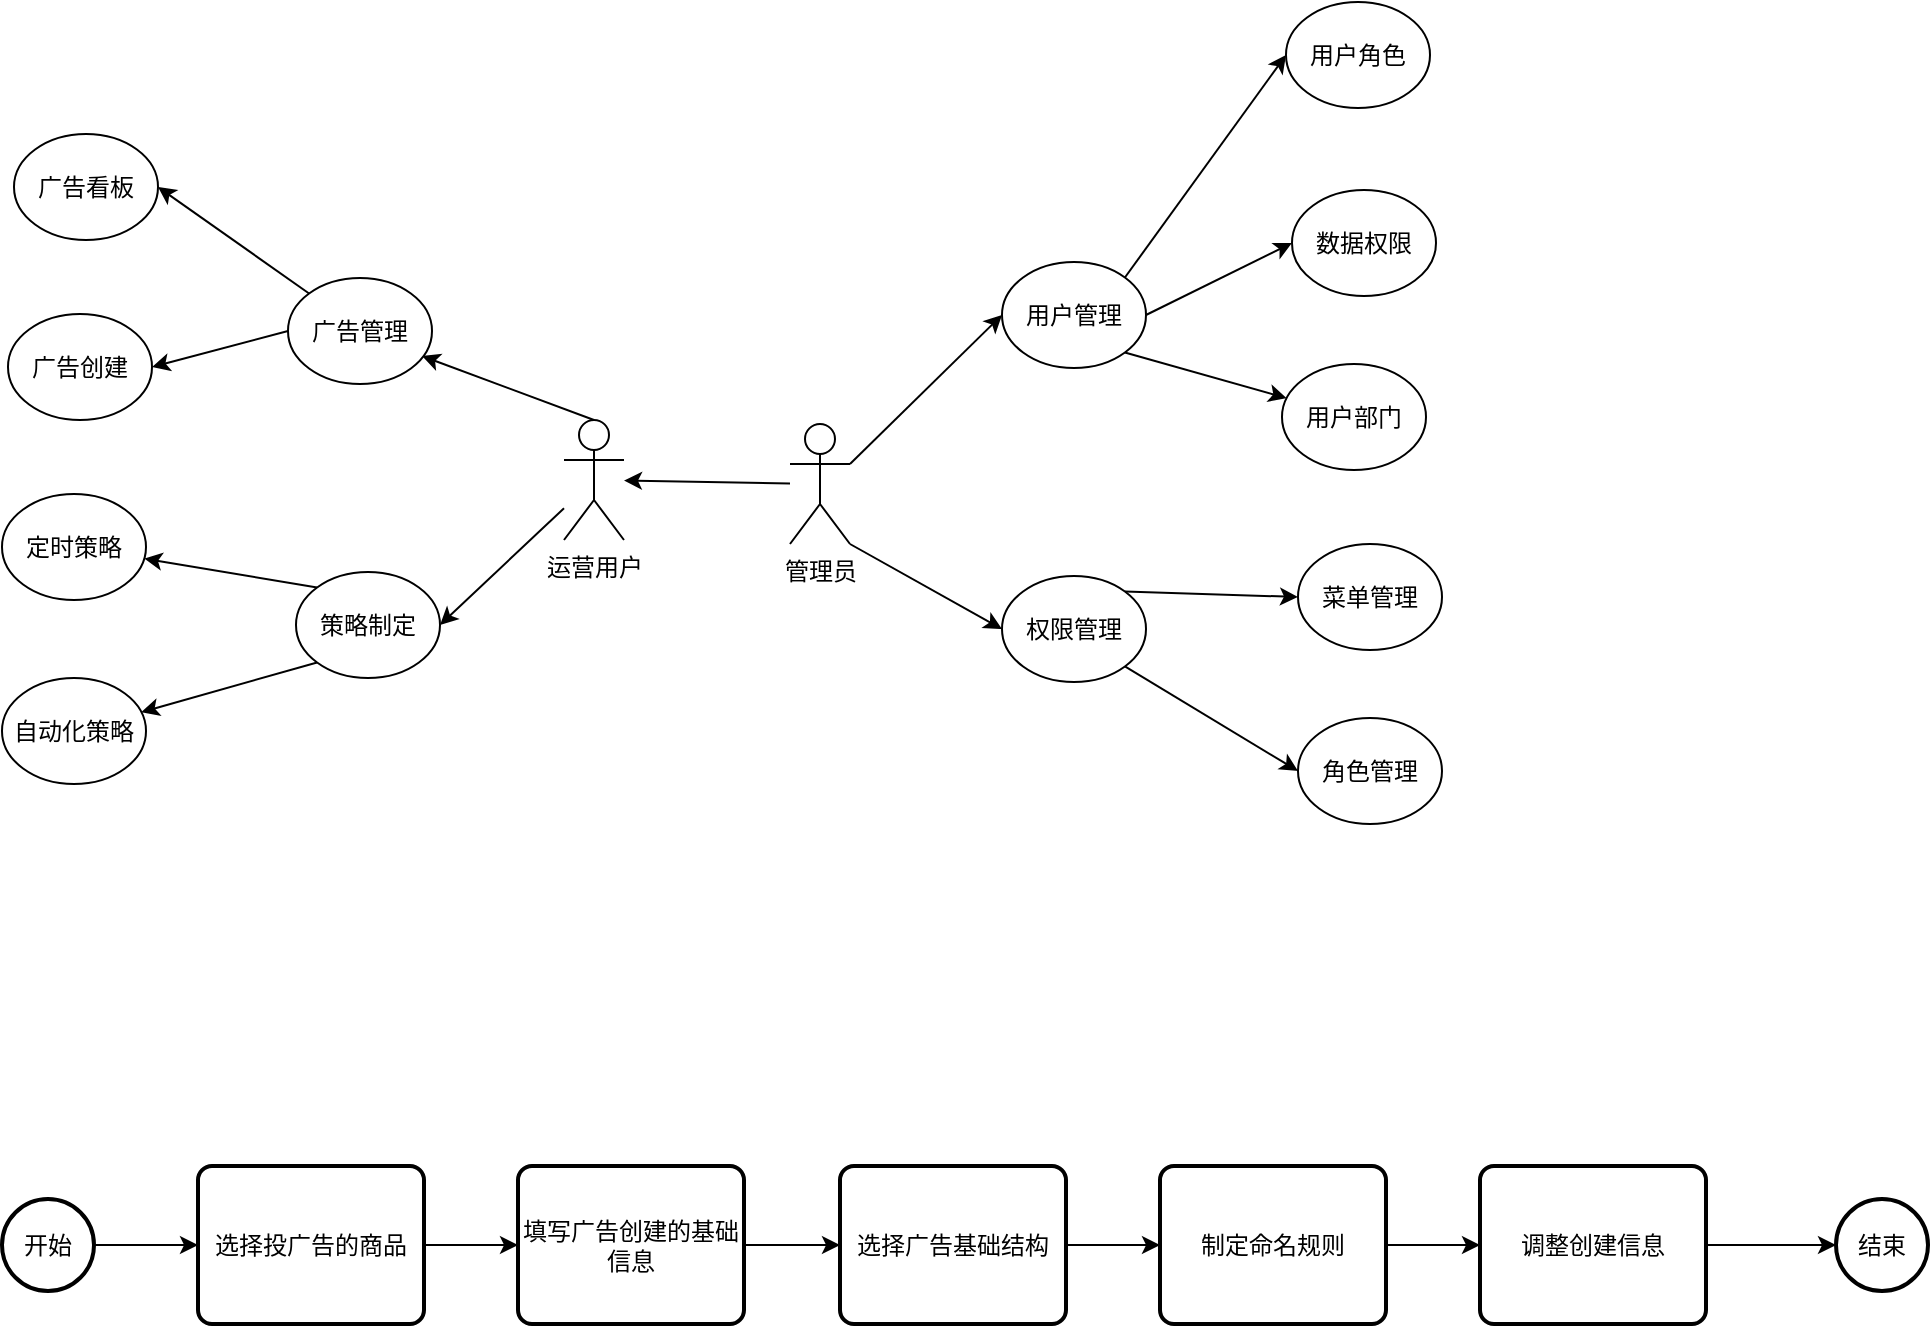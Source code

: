 <mxfile border="50" scale="3" compressed="false" locked="false" version="24.5.5" type="github">
  <diagram name="Blank" id="YmL12bMKpDGza6XwsDPr">
    <mxGraphModel dx="2226" dy="785" grid="0" gridSize="10" guides="1" tooltips="1" connect="1" arrows="1" fold="1" page="0" pageScale="1" pageWidth="827" pageHeight="1169" background="none" math="1" shadow="0">
      <root>
        <mxCell id="X5NqExCQtvZxIxQ7pmgY-0" />
        <mxCell id="1" parent="X5NqExCQtvZxIxQ7pmgY-0" />
        <mxCell id="IaBcJYwee6fV4r0CMXtV-13" style="rounded=0;orthogonalLoop=1;jettySize=auto;html=1;exitX=1;exitY=0.333;exitDx=0;exitDy=0;exitPerimeter=0;entryX=0;entryY=0.5;entryDx=0;entryDy=0;" edge="1" parent="1" source="IaBcJYwee6fV4r0CMXtV-1" target="IaBcJYwee6fV4r0CMXtV-3">
          <mxGeometry relative="1" as="geometry">
            <mxPoint x="64" y="175" as="targetPoint" />
          </mxGeometry>
        </mxCell>
        <mxCell id="IaBcJYwee6fV4r0CMXtV-14" style="rounded=0;orthogonalLoop=1;jettySize=auto;html=1;exitX=1;exitY=1;exitDx=0;exitDy=0;exitPerimeter=0;entryX=0;entryY=0.5;entryDx=0;entryDy=0;" edge="1" parent="1" source="IaBcJYwee6fV4r0CMXtV-1" target="IaBcJYwee6fV4r0CMXtV-4">
          <mxGeometry relative="1" as="geometry" />
        </mxCell>
        <mxCell id="IaBcJYwee6fV4r0CMXtV-15" style="rounded=0;orthogonalLoop=1;jettySize=auto;html=1;exitX=0.5;exitY=0;exitDx=0;exitDy=0;exitPerimeter=0;entryX=0.931;entryY=0.736;entryDx=0;entryDy=0;entryPerimeter=0;" edge="1" parent="1" source="IaBcJYwee6fV4r0CMXtV-19" target="IaBcJYwee6fV4r0CMXtV-5">
          <mxGeometry relative="1" as="geometry" />
        </mxCell>
        <mxCell id="IaBcJYwee6fV4r0CMXtV-16" style="edgeStyle=none;rounded=0;orthogonalLoop=1;jettySize=auto;html=1;entryX=1;entryY=0.5;entryDx=0;entryDy=0;" edge="1" parent="1" source="IaBcJYwee6fV4r0CMXtV-19" target="IaBcJYwee6fV4r0CMXtV-6">
          <mxGeometry relative="1" as="geometry" />
        </mxCell>
        <mxCell id="IaBcJYwee6fV4r0CMXtV-20" value="" style="edgeStyle=none;rounded=0;orthogonalLoop=1;jettySize=auto;html=1;" edge="1" parent="1" source="IaBcJYwee6fV4r0CMXtV-1" target="IaBcJYwee6fV4r0CMXtV-19">
          <mxGeometry relative="1" as="geometry" />
        </mxCell>
        <mxCell id="IaBcJYwee6fV4r0CMXtV-1" value="管理员" style="shape=umlActor;verticalLabelPosition=bottom;verticalAlign=top;html=1;outlineConnect=0;" vertex="1" parent="1">
          <mxGeometry x="-11" y="319" width="30" height="60" as="geometry" />
        </mxCell>
        <mxCell id="IaBcJYwee6fV4r0CMXtV-27" style="edgeStyle=none;rounded=0;orthogonalLoop=1;jettySize=auto;html=1;exitX=1;exitY=0;exitDx=0;exitDy=0;entryX=0;entryY=0.5;entryDx=0;entryDy=0;" edge="1" parent="1" source="IaBcJYwee6fV4r0CMXtV-3" target="IaBcJYwee6fV4r0CMXtV-25">
          <mxGeometry relative="1" as="geometry" />
        </mxCell>
        <mxCell id="IaBcJYwee6fV4r0CMXtV-28" style="edgeStyle=none;rounded=0;orthogonalLoop=1;jettySize=auto;html=1;exitX=1;exitY=1;exitDx=0;exitDy=0;" edge="1" parent="1" source="IaBcJYwee6fV4r0CMXtV-3" target="IaBcJYwee6fV4r0CMXtV-26">
          <mxGeometry relative="1" as="geometry" />
        </mxCell>
        <mxCell id="IaBcJYwee6fV4r0CMXtV-34" style="edgeStyle=none;rounded=0;orthogonalLoop=1;jettySize=auto;html=1;exitX=1;exitY=0.5;exitDx=0;exitDy=0;entryX=0;entryY=0.5;entryDx=0;entryDy=0;" edge="1" parent="1" source="IaBcJYwee6fV4r0CMXtV-3" target="IaBcJYwee6fV4r0CMXtV-33">
          <mxGeometry relative="1" as="geometry" />
        </mxCell>
        <mxCell id="IaBcJYwee6fV4r0CMXtV-3" value="用户管理" style="ellipse;whiteSpace=wrap;html=1;" vertex="1" parent="1">
          <mxGeometry x="95" y="238" width="72" height="53" as="geometry" />
        </mxCell>
        <mxCell id="IaBcJYwee6fV4r0CMXtV-23" style="edgeStyle=none;rounded=0;orthogonalLoop=1;jettySize=auto;html=1;exitX=1;exitY=0;exitDx=0;exitDy=0;entryX=0;entryY=0.5;entryDx=0;entryDy=0;" edge="1" parent="1" source="IaBcJYwee6fV4r0CMXtV-4" target="IaBcJYwee6fV4r0CMXtV-10">
          <mxGeometry relative="1" as="geometry" />
        </mxCell>
        <mxCell id="IaBcJYwee6fV4r0CMXtV-24" style="edgeStyle=none;rounded=0;orthogonalLoop=1;jettySize=auto;html=1;exitX=1;exitY=1;exitDx=0;exitDy=0;entryX=0;entryY=0.5;entryDx=0;entryDy=0;" edge="1" parent="1" source="IaBcJYwee6fV4r0CMXtV-4" target="IaBcJYwee6fV4r0CMXtV-12">
          <mxGeometry relative="1" as="geometry" />
        </mxCell>
        <mxCell id="IaBcJYwee6fV4r0CMXtV-4" value="权限管理" style="ellipse;whiteSpace=wrap;html=1;" vertex="1" parent="1">
          <mxGeometry x="95" y="395" width="72" height="53" as="geometry" />
        </mxCell>
        <mxCell id="IaBcJYwee6fV4r0CMXtV-31" style="edgeStyle=none;rounded=0;orthogonalLoop=1;jettySize=auto;html=1;exitX=0;exitY=0;exitDx=0;exitDy=0;entryX=1;entryY=0.5;entryDx=0;entryDy=0;" edge="1" parent="1" source="IaBcJYwee6fV4r0CMXtV-5" target="IaBcJYwee6fV4r0CMXtV-29">
          <mxGeometry relative="1" as="geometry" />
        </mxCell>
        <mxCell id="IaBcJYwee6fV4r0CMXtV-32" style="edgeStyle=none;rounded=0;orthogonalLoop=1;jettySize=auto;html=1;exitX=0;exitY=0.5;exitDx=0;exitDy=0;entryX=1;entryY=0.5;entryDx=0;entryDy=0;" edge="1" parent="1" source="IaBcJYwee6fV4r0CMXtV-5" target="IaBcJYwee6fV4r0CMXtV-30">
          <mxGeometry relative="1" as="geometry" />
        </mxCell>
        <mxCell id="IaBcJYwee6fV4r0CMXtV-5" value="广告管理" style="ellipse;whiteSpace=wrap;html=1;" vertex="1" parent="1">
          <mxGeometry x="-262" y="246" width="72" height="53" as="geometry" />
        </mxCell>
        <mxCell id="IaBcJYwee6fV4r0CMXtV-21" style="edgeStyle=none;rounded=0;orthogonalLoop=1;jettySize=auto;html=1;exitX=0;exitY=0;exitDx=0;exitDy=0;" edge="1" parent="1" source="IaBcJYwee6fV4r0CMXtV-6" target="IaBcJYwee6fV4r0CMXtV-7">
          <mxGeometry relative="1" as="geometry" />
        </mxCell>
        <mxCell id="IaBcJYwee6fV4r0CMXtV-22" style="edgeStyle=none;rounded=0;orthogonalLoop=1;jettySize=auto;html=1;exitX=0;exitY=1;exitDx=0;exitDy=0;" edge="1" parent="1" source="IaBcJYwee6fV4r0CMXtV-6" target="IaBcJYwee6fV4r0CMXtV-9">
          <mxGeometry relative="1" as="geometry" />
        </mxCell>
        <mxCell id="IaBcJYwee6fV4r0CMXtV-6" value="策略制定" style="ellipse;whiteSpace=wrap;html=1;" vertex="1" parent="1">
          <mxGeometry x="-258" y="393" width="72" height="53" as="geometry" />
        </mxCell>
        <mxCell id="IaBcJYwee6fV4r0CMXtV-7" value="定时策略" style="ellipse;whiteSpace=wrap;html=1;" vertex="1" parent="1">
          <mxGeometry x="-405" y="354" width="72" height="53" as="geometry" />
        </mxCell>
        <mxCell id="IaBcJYwee6fV4r0CMXtV-9" value="自动化策略" style="ellipse;whiteSpace=wrap;html=1;" vertex="1" parent="1">
          <mxGeometry x="-405" y="446" width="72" height="53" as="geometry" />
        </mxCell>
        <mxCell id="IaBcJYwee6fV4r0CMXtV-10" value="菜单管理" style="ellipse;whiteSpace=wrap;html=1;" vertex="1" parent="1">
          <mxGeometry x="243" y="379" width="72" height="53" as="geometry" />
        </mxCell>
        <mxCell id="IaBcJYwee6fV4r0CMXtV-12" value="角色管理" style="ellipse;whiteSpace=wrap;html=1;" vertex="1" parent="1">
          <mxGeometry x="243" y="466" width="72" height="53" as="geometry" />
        </mxCell>
        <mxCell id="IaBcJYwee6fV4r0CMXtV-19" value="运营用户" style="shape=umlActor;verticalLabelPosition=bottom;verticalAlign=top;html=1;outlineConnect=0;" vertex="1" parent="1">
          <mxGeometry x="-124" y="317" width="30" height="60" as="geometry" />
        </mxCell>
        <mxCell id="IaBcJYwee6fV4r0CMXtV-25" value="用户角色" style="ellipse;whiteSpace=wrap;html=1;" vertex="1" parent="1">
          <mxGeometry x="237" y="108" width="72" height="53" as="geometry" />
        </mxCell>
        <mxCell id="IaBcJYwee6fV4r0CMXtV-26" value="用户部门" style="ellipse;whiteSpace=wrap;html=1;" vertex="1" parent="1">
          <mxGeometry x="235" y="289" width="72" height="53" as="geometry" />
        </mxCell>
        <mxCell id="IaBcJYwee6fV4r0CMXtV-29" value="广告看板" style="ellipse;whiteSpace=wrap;html=1;" vertex="1" parent="1">
          <mxGeometry x="-399" y="174" width="72" height="53" as="geometry" />
        </mxCell>
        <mxCell id="IaBcJYwee6fV4r0CMXtV-30" value="广告创建" style="ellipse;whiteSpace=wrap;html=1;" vertex="1" parent="1">
          <mxGeometry x="-402" y="264" width="72" height="53" as="geometry" />
        </mxCell>
        <mxCell id="IaBcJYwee6fV4r0CMXtV-33" value="数据权限" style="ellipse;whiteSpace=wrap;html=1;" vertex="1" parent="1">
          <mxGeometry x="240" y="202" width="72" height="53" as="geometry" />
        </mxCell>
        <mxCell id="IaBcJYwee6fV4r0CMXtV-37" style="edgeStyle=none;rounded=0;orthogonalLoop=1;jettySize=auto;html=1;exitX=1;exitY=0.5;exitDx=0;exitDy=0;exitPerimeter=0;entryX=0;entryY=0.5;entryDx=0;entryDy=0;" edge="1" parent="1" source="IaBcJYwee6fV4r0CMXtV-35" target="IaBcJYwee6fV4r0CMXtV-36">
          <mxGeometry relative="1" as="geometry" />
        </mxCell>
        <mxCell id="IaBcJYwee6fV4r0CMXtV-35" value="开始" style="strokeWidth=2;html=1;shape=mxgraph.flowchart.start_2;whiteSpace=wrap;" vertex="1" parent="1">
          <mxGeometry x="-405" y="706.5" width="46" height="46" as="geometry" />
        </mxCell>
        <mxCell id="IaBcJYwee6fV4r0CMXtV-39" style="edgeStyle=none;rounded=0;orthogonalLoop=1;jettySize=auto;html=1;exitX=1;exitY=0.5;exitDx=0;exitDy=0;entryX=0;entryY=0.5;entryDx=0;entryDy=0;" edge="1" parent="1" source="IaBcJYwee6fV4r0CMXtV-36" target="IaBcJYwee6fV4r0CMXtV-38">
          <mxGeometry relative="1" as="geometry" />
        </mxCell>
        <mxCell id="IaBcJYwee6fV4r0CMXtV-36" value="选择投广告的商品" style="rounded=1;whiteSpace=wrap;html=1;absoluteArcSize=1;arcSize=14;strokeWidth=2;" vertex="1" parent="1">
          <mxGeometry x="-307" y="690" width="113" height="79" as="geometry" />
        </mxCell>
        <mxCell id="IaBcJYwee6fV4r0CMXtV-41" style="edgeStyle=none;rounded=0;orthogonalLoop=1;jettySize=auto;html=1;exitX=1;exitY=0.5;exitDx=0;exitDy=0;" edge="1" parent="1" source="IaBcJYwee6fV4r0CMXtV-38" target="IaBcJYwee6fV4r0CMXtV-40">
          <mxGeometry relative="1" as="geometry" />
        </mxCell>
        <mxCell id="IaBcJYwee6fV4r0CMXtV-38" value="填写广告创建的基础信息" style="rounded=1;whiteSpace=wrap;html=1;absoluteArcSize=1;arcSize=14;strokeWidth=2;" vertex="1" parent="1">
          <mxGeometry x="-147" y="690" width="113" height="79" as="geometry" />
        </mxCell>
        <mxCell id="IaBcJYwee6fV4r0CMXtV-40" value="选择广告基础结构" style="rounded=1;whiteSpace=wrap;html=1;absoluteArcSize=1;arcSize=14;strokeWidth=2;" vertex="1" parent="1">
          <mxGeometry x="14" y="690" width="113" height="79" as="geometry" />
        </mxCell>
        <mxCell id="IaBcJYwee6fV4r0CMXtV-42" style="edgeStyle=none;rounded=0;orthogonalLoop=1;jettySize=auto;html=1;exitX=1;exitY=0.5;exitDx=0;exitDy=0;" edge="1" target="IaBcJYwee6fV4r0CMXtV-43" parent="1" source="IaBcJYwee6fV4r0CMXtV-40">
          <mxGeometry relative="1" as="geometry">
            <mxPoint x="144" y="731" as="sourcePoint" />
          </mxGeometry>
        </mxCell>
        <mxCell id="IaBcJYwee6fV4r0CMXtV-46" value="" style="edgeStyle=none;rounded=0;orthogonalLoop=1;jettySize=auto;html=1;" edge="1" parent="1" source="IaBcJYwee6fV4r0CMXtV-43" target="IaBcJYwee6fV4r0CMXtV-45">
          <mxGeometry relative="1" as="geometry" />
        </mxCell>
        <mxCell id="IaBcJYwee6fV4r0CMXtV-43" value="制定命名规则" style="rounded=1;whiteSpace=wrap;html=1;absoluteArcSize=1;arcSize=14;strokeWidth=2;" vertex="1" parent="1">
          <mxGeometry x="174" y="690" width="113" height="79" as="geometry" />
        </mxCell>
        <mxCell id="IaBcJYwee6fV4r0CMXtV-48" style="edgeStyle=none;rounded=0;orthogonalLoop=1;jettySize=auto;html=1;exitX=1;exitY=0.5;exitDx=0;exitDy=0;" edge="1" parent="1" source="IaBcJYwee6fV4r0CMXtV-45" target="IaBcJYwee6fV4r0CMXtV-47">
          <mxGeometry relative="1" as="geometry" />
        </mxCell>
        <mxCell id="IaBcJYwee6fV4r0CMXtV-45" value="调整创建信息" style="rounded=1;whiteSpace=wrap;html=1;absoluteArcSize=1;arcSize=14;strokeWidth=2;" vertex="1" parent="1">
          <mxGeometry x="334" y="690" width="113" height="79" as="geometry" />
        </mxCell>
        <mxCell id="IaBcJYwee6fV4r0CMXtV-47" value="结束" style="strokeWidth=2;html=1;shape=mxgraph.flowchart.start_2;whiteSpace=wrap;" vertex="1" parent="1">
          <mxGeometry x="512" y="706.5" width="46" height="46" as="geometry" />
        </mxCell>
      </root>
    </mxGraphModel>
  </diagram>
</mxfile>
